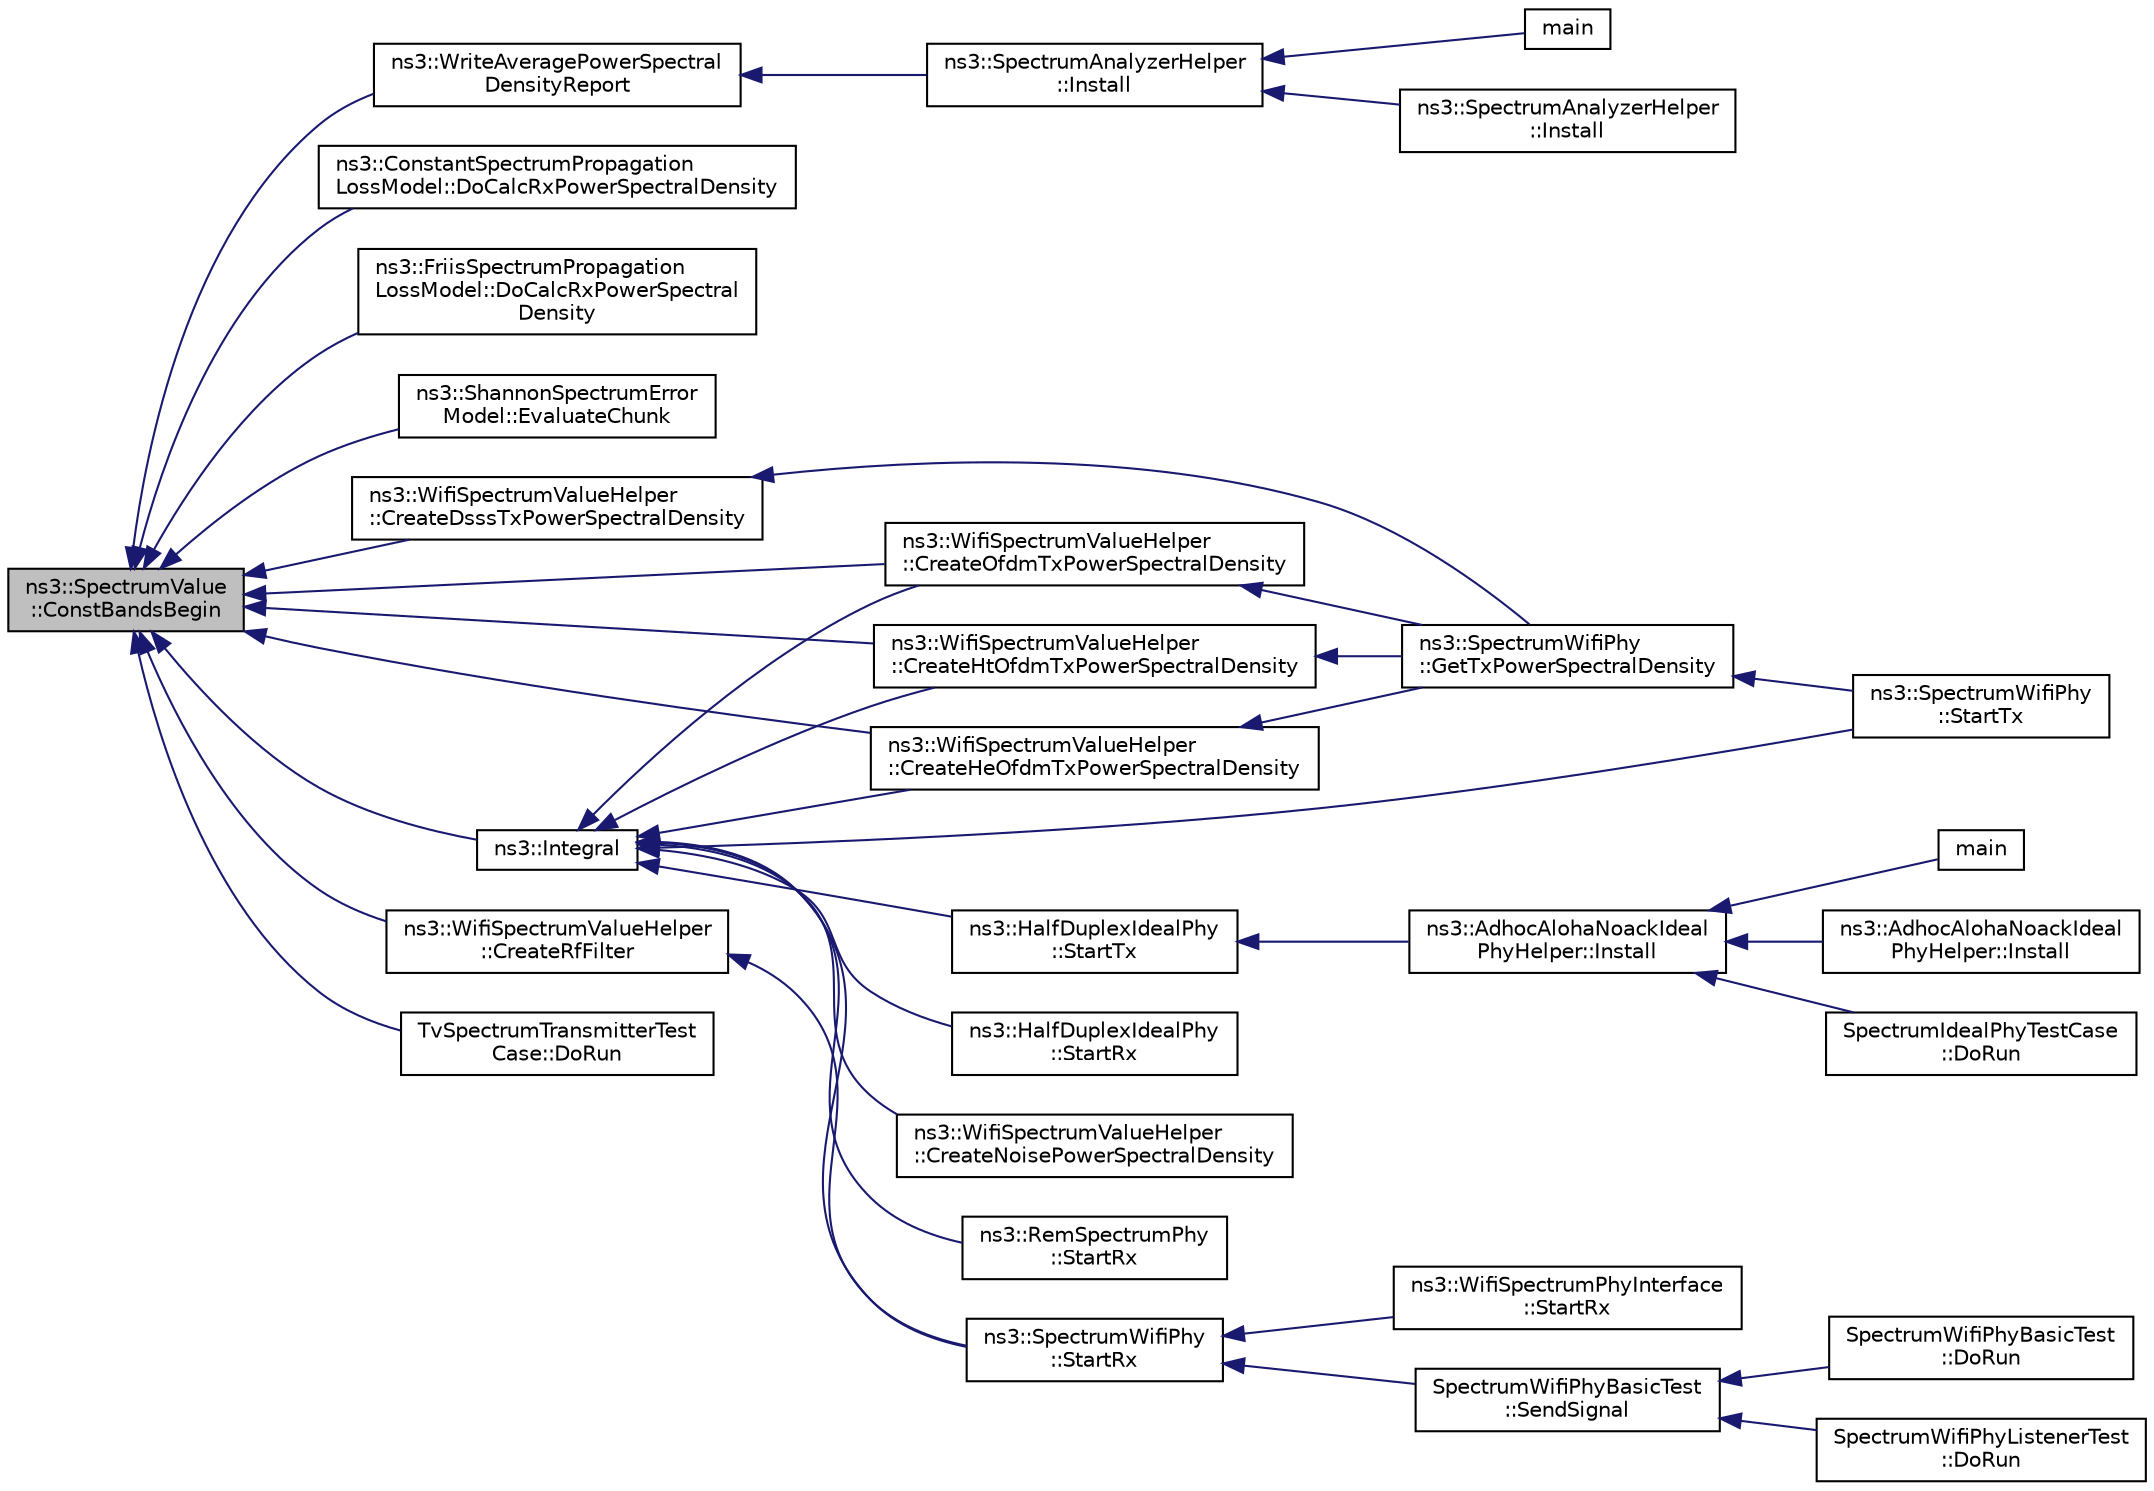 digraph "ns3::SpectrumValue::ConstBandsBegin"
{
  edge [fontname="Helvetica",fontsize="10",labelfontname="Helvetica",labelfontsize="10"];
  node [fontname="Helvetica",fontsize="10",shape=record];
  rankdir="LR";
  Node1 [label="ns3::SpectrumValue\l::ConstBandsBegin",height=0.2,width=0.4,color="black", fillcolor="grey75", style="filled", fontcolor="black"];
  Node1 -> Node2 [dir="back",color="midnightblue",fontsize="10",style="solid"];
  Node2 [label="ns3::WriteAveragePowerSpectral\lDensityReport",height=0.2,width=0.4,color="black", fillcolor="white", style="filled",URL="$db/d29/group__spectrum.html#ga0f83c7e6ef0082eec9df1e99ffba29b7",tooltip="Writes a report of the Average Power Spectral Density. "];
  Node2 -> Node3 [dir="back",color="midnightblue",fontsize="10",style="solid"];
  Node3 [label="ns3::SpectrumAnalyzerHelper\l::Install",height=0.2,width=0.4,color="black", fillcolor="white", style="filled",URL="$d6/d5d/classns3_1_1SpectrumAnalyzerHelper.html#a64479eb63eb6b5ad5536ee8ecf2c717a"];
  Node3 -> Node4 [dir="back",color="midnightblue",fontsize="10",style="solid"];
  Node4 [label="main",height=0.2,width=0.4,color="black", fillcolor="white", style="filled",URL="$d9/d7b/lena-distributed-ffr_8cc.html#a0ddf1224851353fc92bfbff6f499fa97"];
  Node3 -> Node5 [dir="back",color="midnightblue",fontsize="10",style="solid"];
  Node5 [label="ns3::SpectrumAnalyzerHelper\l::Install",height=0.2,width=0.4,color="black", fillcolor="white", style="filled",URL="$d6/d5d/classns3_1_1SpectrumAnalyzerHelper.html#ab0cee5b2df25931495f12402ca698056"];
  Node1 -> Node6 [dir="back",color="midnightblue",fontsize="10",style="solid"];
  Node6 [label="ns3::ConstantSpectrumPropagation\lLossModel::DoCalcRxPowerSpectralDensity",height=0.2,width=0.4,color="black", fillcolor="white", style="filled",URL="$d9/ded/classns3_1_1ConstantSpectrumPropagationLossModel.html#aa0649277b5b9319bc5f7d699bd2d2a6e"];
  Node1 -> Node7 [dir="back",color="midnightblue",fontsize="10",style="solid"];
  Node7 [label="ns3::FriisSpectrumPropagation\lLossModel::DoCalcRxPowerSpectral\lDensity",height=0.2,width=0.4,color="black", fillcolor="white", style="filled",URL="$de/d2c/classns3_1_1FriisSpectrumPropagationLossModel.html#a1fafdfdc6666c62333ddac30a10d3873"];
  Node1 -> Node8 [dir="back",color="midnightblue",fontsize="10",style="solid"];
  Node8 [label="ns3::ShannonSpectrumError\lModel::EvaluateChunk",height=0.2,width=0.4,color="black", fillcolor="white", style="filled",URL="$dc/dd2/classns3_1_1ShannonSpectrumErrorModel.html#aef33d9188f5a6b43f908bf72401fe549"];
  Node1 -> Node9 [dir="back",color="midnightblue",fontsize="10",style="solid"];
  Node9 [label="ns3::Integral",height=0.2,width=0.4,color="black", fillcolor="white", style="filled",URL="$d7/d2e/namespacens3.html#a3dd3817567502f8bc77b04e47134c070"];
  Node9 -> Node10 [dir="back",color="midnightblue",fontsize="10",style="solid"];
  Node10 [label="ns3::RemSpectrumPhy\l::StartRx",height=0.2,width=0.4,color="black", fillcolor="white", style="filled",URL="$d0/dbd/classns3_1_1RemSpectrumPhy.html#a9ddd325516aae88f04bd688c08a27e0d"];
  Node9 -> Node11 [dir="back",color="midnightblue",fontsize="10",style="solid"];
  Node11 [label="ns3::HalfDuplexIdealPhy\l::StartTx",height=0.2,width=0.4,color="black", fillcolor="white", style="filled",URL="$d9/d5b/classns3_1_1HalfDuplexIdealPhy.html#ae5cc5d9c4faab8c4119c7f9a5a631cca"];
  Node11 -> Node12 [dir="back",color="midnightblue",fontsize="10",style="solid"];
  Node12 [label="ns3::AdhocAlohaNoackIdeal\lPhyHelper::Install",height=0.2,width=0.4,color="black", fillcolor="white", style="filled",URL="$d6/d7d/classns3_1_1AdhocAlohaNoackIdealPhyHelper.html#a0b9cb9d602fd1027f7f39a776e745abe"];
  Node12 -> Node13 [dir="back",color="midnightblue",fontsize="10",style="solid"];
  Node13 [label="main",height=0.2,width=0.4,color="black", fillcolor="white", style="filled",URL="$dc/dea/adhoc-aloha-ideal-phy-matrix-propagation-loss-model_8cc.html#a3c04138a5bfe5d72780bb7e82a18e627"];
  Node12 -> Node14 [dir="back",color="midnightblue",fontsize="10",style="solid"];
  Node14 [label="ns3::AdhocAlohaNoackIdeal\lPhyHelper::Install",height=0.2,width=0.4,color="black", fillcolor="white", style="filled",URL="$d6/d7d/classns3_1_1AdhocAlohaNoackIdealPhyHelper.html#a0bf28aa54025637e841b720674e3d370"];
  Node12 -> Node15 [dir="back",color="midnightblue",fontsize="10",style="solid"];
  Node15 [label="SpectrumIdealPhyTestCase\l::DoRun",height=0.2,width=0.4,color="black", fillcolor="white", style="filled",URL="$d1/dcc/classSpectrumIdealPhyTestCase.html#a25d1032a0b2d93dc10302aeae4b8338b",tooltip="Implementation to actually run this TestCase. "];
  Node9 -> Node16 [dir="back",color="midnightblue",fontsize="10",style="solid"];
  Node16 [label="ns3::HalfDuplexIdealPhy\l::StartRx",height=0.2,width=0.4,color="black", fillcolor="white", style="filled",URL="$d9/d5b/classns3_1_1HalfDuplexIdealPhy.html#aa2d9a411ba82c4bbd77a2e5a0bc2657f"];
  Node9 -> Node17 [dir="back",color="midnightblue",fontsize="10",style="solid"];
  Node17 [label="ns3::WifiSpectrumValueHelper\l::CreateOfdmTxPowerSpectralDensity",height=0.2,width=0.4,color="black", fillcolor="white", style="filled",URL="$d9/d20/classns3_1_1WifiSpectrumValueHelper.html#a32a14869505db7683618793e0dfd98a8"];
  Node17 -> Node18 [dir="back",color="midnightblue",fontsize="10",style="solid"];
  Node18 [label="ns3::SpectrumWifiPhy\l::GetTxPowerSpectralDensity",height=0.2,width=0.4,color="black", fillcolor="white", style="filled",URL="$d6/d39/classns3_1_1SpectrumWifiPhy.html#a36d579959efb946f0ebb3725c3b9ae47"];
  Node18 -> Node19 [dir="back",color="midnightblue",fontsize="10",style="solid"];
  Node19 [label="ns3::SpectrumWifiPhy\l::StartTx",height=0.2,width=0.4,color="black", fillcolor="white", style="filled",URL="$d6/d39/classns3_1_1SpectrumWifiPhy.html#ae0e6d5affdd06543c8fcfed2959e438a"];
  Node9 -> Node20 [dir="back",color="midnightblue",fontsize="10",style="solid"];
  Node20 [label="ns3::WifiSpectrumValueHelper\l::CreateHtOfdmTxPowerSpectralDensity",height=0.2,width=0.4,color="black", fillcolor="white", style="filled",URL="$d9/d20/classns3_1_1WifiSpectrumValueHelper.html#aa665281a873f271a23891864ea1e1051"];
  Node20 -> Node18 [dir="back",color="midnightblue",fontsize="10",style="solid"];
  Node9 -> Node21 [dir="back",color="midnightblue",fontsize="10",style="solid"];
  Node21 [label="ns3::WifiSpectrumValueHelper\l::CreateHeOfdmTxPowerSpectralDensity",height=0.2,width=0.4,color="black", fillcolor="white", style="filled",URL="$d9/d20/classns3_1_1WifiSpectrumValueHelper.html#a35c32f78f5e62a70691a2d0472f8d6d9"];
  Node21 -> Node18 [dir="back",color="midnightblue",fontsize="10",style="solid"];
  Node9 -> Node22 [dir="back",color="midnightblue",fontsize="10",style="solid"];
  Node22 [label="ns3::WifiSpectrumValueHelper\l::CreateNoisePowerSpectralDensity",height=0.2,width=0.4,color="black", fillcolor="white", style="filled",URL="$d9/d20/classns3_1_1WifiSpectrumValueHelper.html#a38762118c46d925371f0a14200fbdc6a"];
  Node9 -> Node23 [dir="back",color="midnightblue",fontsize="10",style="solid"];
  Node23 [label="ns3::SpectrumWifiPhy\l::StartRx",height=0.2,width=0.4,color="black", fillcolor="white", style="filled",URL="$d6/d39/classns3_1_1SpectrumWifiPhy.html#aead1ebdbaf59361928cd6ffa7abc3161"];
  Node23 -> Node24 [dir="back",color="midnightblue",fontsize="10",style="solid"];
  Node24 [label="ns3::WifiSpectrumPhyInterface\l::StartRx",height=0.2,width=0.4,color="black", fillcolor="white", style="filled",URL="$da/d0a/classns3_1_1WifiSpectrumPhyInterface.html#a30e2efbacd400ef27f4a0bfb501bf940"];
  Node23 -> Node25 [dir="back",color="midnightblue",fontsize="10",style="solid"];
  Node25 [label="SpectrumWifiPhyBasicTest\l::SendSignal",height=0.2,width=0.4,color="black", fillcolor="white", style="filled",URL="$df/d29/classSpectrumWifiPhyBasicTest.html#a99a44e9e6abcf378592b2a2df06ba394"];
  Node25 -> Node26 [dir="back",color="midnightblue",fontsize="10",style="solid"];
  Node26 [label="SpectrumWifiPhyBasicTest\l::DoRun",height=0.2,width=0.4,color="black", fillcolor="white", style="filled",URL="$df/d29/classSpectrumWifiPhyBasicTest.html#a99138864abfa358103ae2f202ce925e7",tooltip="Implementation to actually run this TestCase. "];
  Node25 -> Node27 [dir="back",color="midnightblue",fontsize="10",style="solid"];
  Node27 [label="SpectrumWifiPhyListenerTest\l::DoRun",height=0.2,width=0.4,color="black", fillcolor="white", style="filled",URL="$de/d82/classSpectrumWifiPhyListenerTest.html#a357f2be95efbb227365e540b9031748b",tooltip="Implementation to actually run this TestCase. "];
  Node9 -> Node19 [dir="back",color="midnightblue",fontsize="10",style="solid"];
  Node1 -> Node28 [dir="back",color="midnightblue",fontsize="10",style="solid"];
  Node28 [label="ns3::WifiSpectrumValueHelper\l::CreateDsssTxPowerSpectralDensity",height=0.2,width=0.4,color="black", fillcolor="white", style="filled",URL="$d9/d20/classns3_1_1WifiSpectrumValueHelper.html#ac55866cbe19f3c45c3f985da5fe351f0"];
  Node28 -> Node18 [dir="back",color="midnightblue",fontsize="10",style="solid"];
  Node1 -> Node17 [dir="back",color="midnightblue",fontsize="10",style="solid"];
  Node1 -> Node20 [dir="back",color="midnightblue",fontsize="10",style="solid"];
  Node1 -> Node21 [dir="back",color="midnightblue",fontsize="10",style="solid"];
  Node1 -> Node29 [dir="back",color="midnightblue",fontsize="10",style="solid"];
  Node29 [label="ns3::WifiSpectrumValueHelper\l::CreateRfFilter",height=0.2,width=0.4,color="black", fillcolor="white", style="filled",URL="$d9/d20/classns3_1_1WifiSpectrumValueHelper.html#a1d613cc1d50378be01db8b715928c8d1"];
  Node29 -> Node23 [dir="back",color="midnightblue",fontsize="10",style="solid"];
  Node1 -> Node30 [dir="back",color="midnightblue",fontsize="10",style="solid"];
  Node30 [label="TvSpectrumTransmitterTest\lCase::DoRun",height=0.2,width=0.4,color="black", fillcolor="white", style="filled",URL="$d7/da6/classTvSpectrumTransmitterTestCase.html#ad94f615589a3c3e1216415ed943bcc26",tooltip="Implementation to actually run this TestCase. "];
}
